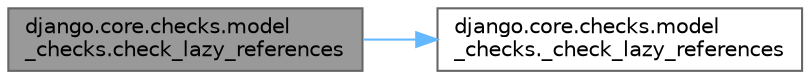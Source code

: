 digraph "django.core.checks.model_checks.check_lazy_references"
{
 // LATEX_PDF_SIZE
  bgcolor="transparent";
  edge [fontname=Helvetica,fontsize=10,labelfontname=Helvetica,labelfontsize=10];
  node [fontname=Helvetica,fontsize=10,shape=box,height=0.2,width=0.4];
  rankdir="LR";
  Node1 [id="Node000001",label="django.core.checks.model\l_checks.check_lazy_references",height=0.2,width=0.4,color="gray40", fillcolor="grey60", style="filled", fontcolor="black",tooltip=" "];
  Node1 -> Node2 [id="edge1_Node000001_Node000002",color="steelblue1",style="solid",tooltip=" "];
  Node2 [id="Node000002",label="django.core.checks.model\l_checks._check_lazy_references",height=0.2,width=0.4,color="grey40", fillcolor="white", style="filled",URL="$namespacedjango_1_1core_1_1checks_1_1model__checks.html#a1790debe79f3669e948d099c0e8ee6f1",tooltip=" "];
}
